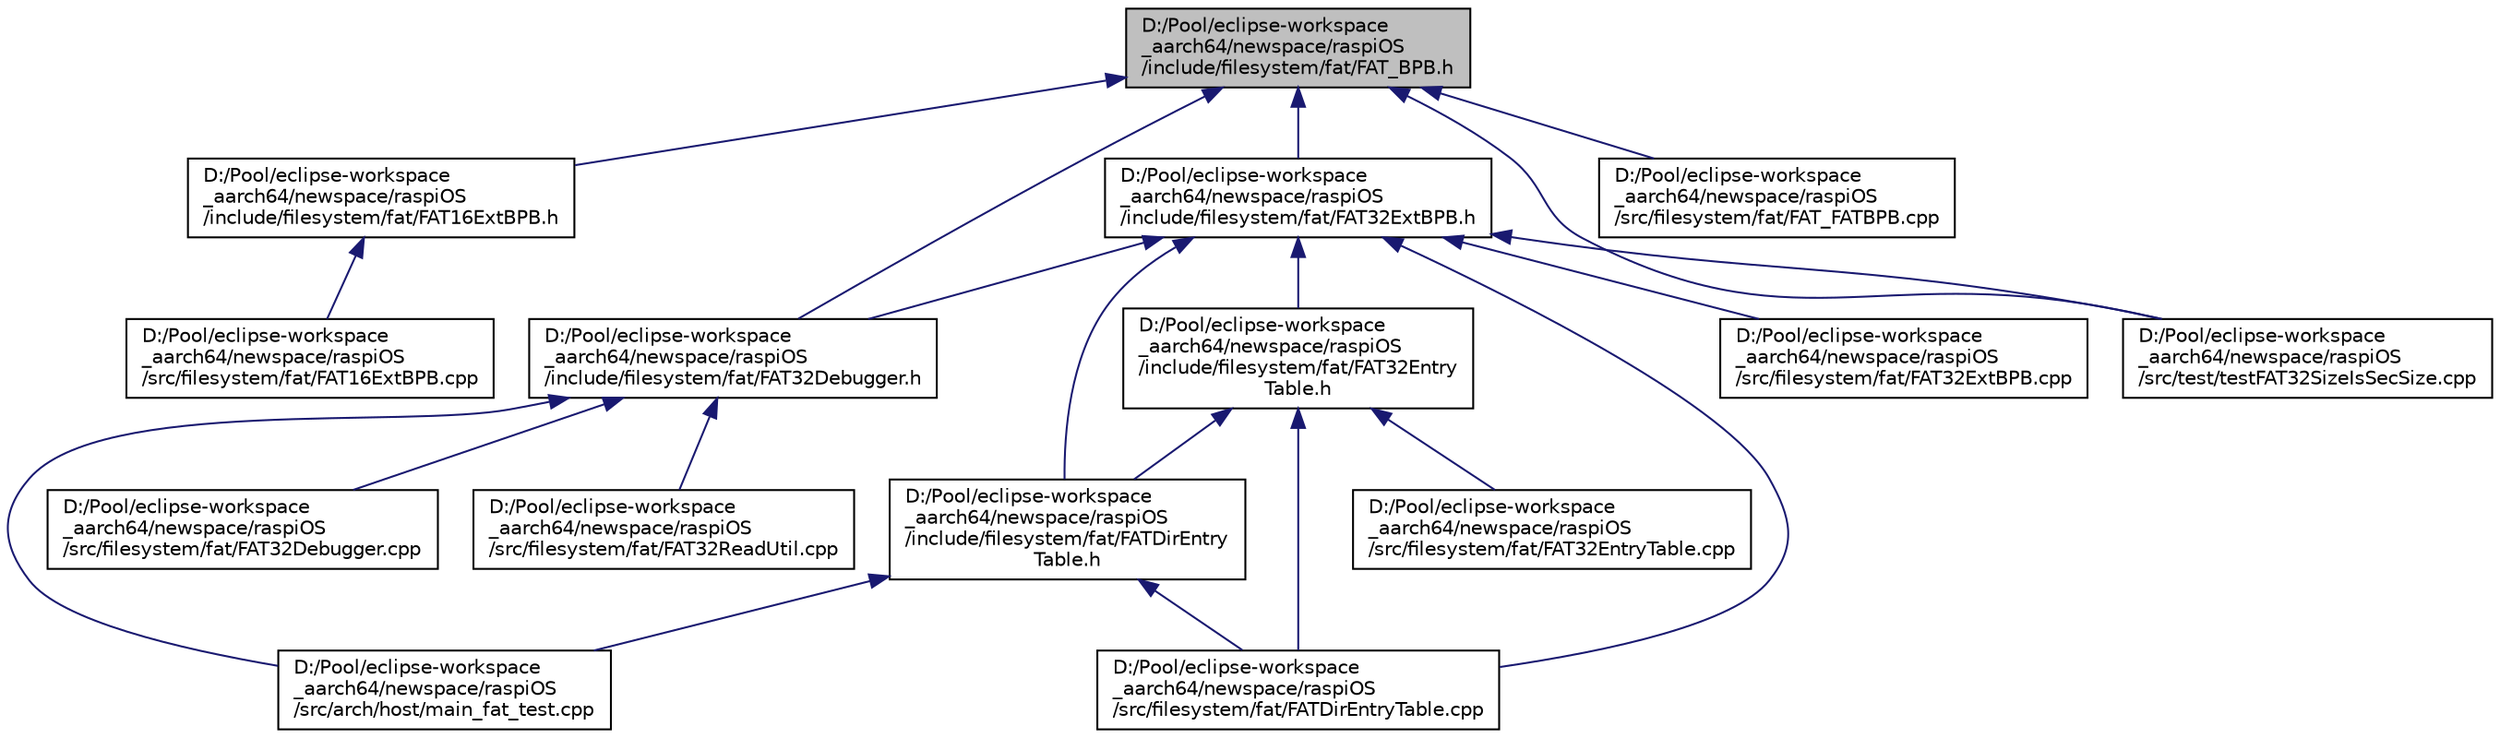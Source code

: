 digraph "D:/Pool/eclipse-workspace_aarch64/newspace/raspiOS/include/filesystem/fat/FAT_BPB.h"
{
  edge [fontname="Helvetica",fontsize="10",labelfontname="Helvetica",labelfontsize="10"];
  node [fontname="Helvetica",fontsize="10",shape=record];
  Node1083 [label="D:/Pool/eclipse-workspace\l_aarch64/newspace/raspiOS\l/include/filesystem/fat/FAT_BPB.h",height=0.2,width=0.4,color="black", fillcolor="grey75", style="filled", fontcolor="black"];
  Node1083 -> Node1084 [dir="back",color="midnightblue",fontsize="10",style="solid",fontname="Helvetica"];
  Node1084 [label="D:/Pool/eclipse-workspace\l_aarch64/newspace/raspiOS\l/include/filesystem/fat/FAT16ExtBPB.h",height=0.2,width=0.4,color="black", fillcolor="white", style="filled",URL="$d3/d19/_f_a_t16_ext_b_p_b_8h.html"];
  Node1084 -> Node1085 [dir="back",color="midnightblue",fontsize="10",style="solid",fontname="Helvetica"];
  Node1085 [label="D:/Pool/eclipse-workspace\l_aarch64/newspace/raspiOS\l/src/filesystem/fat/FAT16ExtBPB.cpp",height=0.2,width=0.4,color="black", fillcolor="white", style="filled",URL="$d4/d7b/_f_a_t16_ext_b_p_b_8cpp.html"];
  Node1083 -> Node1086 [dir="back",color="midnightblue",fontsize="10",style="solid",fontname="Helvetica"];
  Node1086 [label="D:/Pool/eclipse-workspace\l_aarch64/newspace/raspiOS\l/include/filesystem/fat/FAT32Debugger.h",height=0.2,width=0.4,color="black", fillcolor="white", style="filled",URL="$d5/d42/_f_a_t32_debugger_8h.html"];
  Node1086 -> Node1087 [dir="back",color="midnightblue",fontsize="10",style="solid",fontname="Helvetica"];
  Node1087 [label="D:/Pool/eclipse-workspace\l_aarch64/newspace/raspiOS\l/src/arch/host/main_fat_test.cpp",height=0.2,width=0.4,color="black", fillcolor="white", style="filled",URL="$d2/d27/main__fat__test_8cpp.html"];
  Node1086 -> Node1088 [dir="back",color="midnightblue",fontsize="10",style="solid",fontname="Helvetica"];
  Node1088 [label="D:/Pool/eclipse-workspace\l_aarch64/newspace/raspiOS\l/src/filesystem/fat/FAT32Debugger.cpp",height=0.2,width=0.4,color="black", fillcolor="white", style="filled",URL="$d7/de4/_f_a_t32_debugger_8cpp.html"];
  Node1086 -> Node1089 [dir="back",color="midnightblue",fontsize="10",style="solid",fontname="Helvetica"];
  Node1089 [label="D:/Pool/eclipse-workspace\l_aarch64/newspace/raspiOS\l/src/filesystem/fat/FAT32ReadUtil.cpp",height=0.2,width=0.4,color="black", fillcolor="white", style="filled",URL="$d7/d79/_f_a_t32_read_util_8cpp.html"];
  Node1083 -> Node1090 [dir="back",color="midnightblue",fontsize="10",style="solid",fontname="Helvetica"];
  Node1090 [label="D:/Pool/eclipse-workspace\l_aarch64/newspace/raspiOS\l/include/filesystem/fat/FAT32ExtBPB.h",height=0.2,width=0.4,color="black", fillcolor="white", style="filled",URL="$d5/dca/_f_a_t32_ext_b_p_b_8h.html"];
  Node1090 -> Node1086 [dir="back",color="midnightblue",fontsize="10",style="solid",fontname="Helvetica"];
  Node1090 -> Node1091 [dir="back",color="midnightblue",fontsize="10",style="solid",fontname="Helvetica"];
  Node1091 [label="D:/Pool/eclipse-workspace\l_aarch64/newspace/raspiOS\l/include/filesystem/fat/FAT32Entry\lTable.h",height=0.2,width=0.4,color="black", fillcolor="white", style="filled",URL="$de/dca/_f_a_t32_entry_table_8h.html"];
  Node1091 -> Node1092 [dir="back",color="midnightblue",fontsize="10",style="solid",fontname="Helvetica"];
  Node1092 [label="D:/Pool/eclipse-workspace\l_aarch64/newspace/raspiOS\l/include/filesystem/fat/FATDirEntry\lTable.h",height=0.2,width=0.4,color="black", fillcolor="white", style="filled",URL="$de/d48/_f_a_t_dir_entry_table_8h.html"];
  Node1092 -> Node1087 [dir="back",color="midnightblue",fontsize="10",style="solid",fontname="Helvetica"];
  Node1092 -> Node1093 [dir="back",color="midnightblue",fontsize="10",style="solid",fontname="Helvetica"];
  Node1093 [label="D:/Pool/eclipse-workspace\l_aarch64/newspace/raspiOS\l/src/filesystem/fat/FATDirEntryTable.cpp",height=0.2,width=0.4,color="black", fillcolor="white", style="filled",URL="$d9/de1/_f_a_t_dir_entry_table_8cpp.html"];
  Node1091 -> Node1094 [dir="back",color="midnightblue",fontsize="10",style="solid",fontname="Helvetica"];
  Node1094 [label="D:/Pool/eclipse-workspace\l_aarch64/newspace/raspiOS\l/src/filesystem/fat/FAT32EntryTable.cpp",height=0.2,width=0.4,color="black", fillcolor="white", style="filled",URL="$dc/dde/_f_a_t32_entry_table_8cpp.html"];
  Node1091 -> Node1093 [dir="back",color="midnightblue",fontsize="10",style="solid",fontname="Helvetica"];
  Node1090 -> Node1092 [dir="back",color="midnightblue",fontsize="10",style="solid",fontname="Helvetica"];
  Node1090 -> Node1095 [dir="back",color="midnightblue",fontsize="10",style="solid",fontname="Helvetica"];
  Node1095 [label="D:/Pool/eclipse-workspace\l_aarch64/newspace/raspiOS\l/src/filesystem/fat/FAT32ExtBPB.cpp",height=0.2,width=0.4,color="black", fillcolor="white", style="filled",URL="$de/d34/_f_a_t32_ext_b_p_b_8cpp.html"];
  Node1090 -> Node1093 [dir="back",color="midnightblue",fontsize="10",style="solid",fontname="Helvetica"];
  Node1090 -> Node1096 [dir="back",color="midnightblue",fontsize="10",style="solid",fontname="Helvetica"];
  Node1096 [label="D:/Pool/eclipse-workspace\l_aarch64/newspace/raspiOS\l/src/test/testFAT32SizeIsSecSize.cpp",height=0.2,width=0.4,color="black", fillcolor="white", style="filled",URL="$d1/d9f/test_f_a_t32_size_is_sec_size_8cpp.html"];
  Node1083 -> Node1097 [dir="back",color="midnightblue",fontsize="10",style="solid",fontname="Helvetica"];
  Node1097 [label="D:/Pool/eclipse-workspace\l_aarch64/newspace/raspiOS\l/src/filesystem/fat/FAT_FATBPB.cpp",height=0.2,width=0.4,color="black", fillcolor="white", style="filled",URL="$db/dc1/_f_a_t___f_a_t_b_p_b_8cpp.html"];
  Node1083 -> Node1096 [dir="back",color="midnightblue",fontsize="10",style="solid",fontname="Helvetica"];
}

